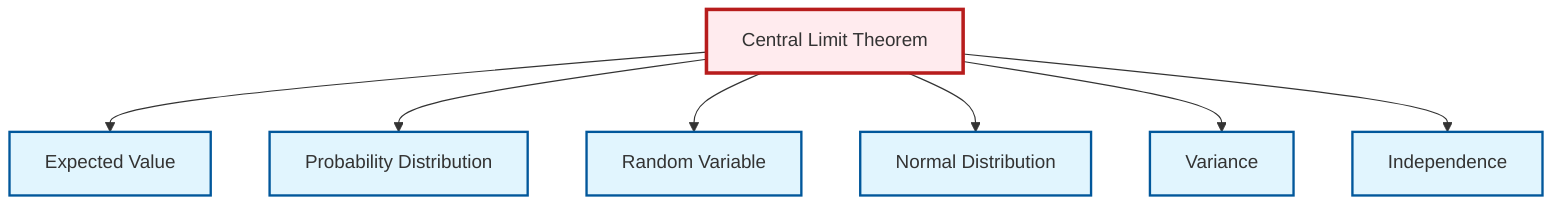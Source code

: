 graph TD
    classDef definition fill:#e1f5fe,stroke:#01579b,stroke-width:2px
    classDef theorem fill:#f3e5f5,stroke:#4a148c,stroke-width:2px
    classDef axiom fill:#fff3e0,stroke:#e65100,stroke-width:2px
    classDef example fill:#e8f5e9,stroke:#1b5e20,stroke-width:2px
    classDef current fill:#ffebee,stroke:#b71c1c,stroke-width:3px
    def-expectation["Expected Value"]:::definition
    def-variance["Variance"]:::definition
    def-independence["Independence"]:::definition
    thm-central-limit["Central Limit Theorem"]:::theorem
    def-probability-distribution["Probability Distribution"]:::definition
    def-random-variable["Random Variable"]:::definition
    def-normal-distribution["Normal Distribution"]:::definition
    thm-central-limit --> def-expectation
    thm-central-limit --> def-probability-distribution
    thm-central-limit --> def-random-variable
    thm-central-limit --> def-normal-distribution
    thm-central-limit --> def-variance
    thm-central-limit --> def-independence
    class thm-central-limit current